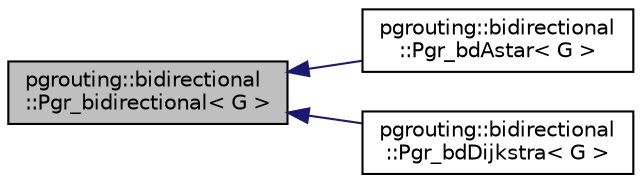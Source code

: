 digraph "pgrouting::bidirectional::Pgr_bidirectional&lt; G &gt;"
{
  edge [fontname="Helvetica",fontsize="10",labelfontname="Helvetica",labelfontsize="10"];
  node [fontname="Helvetica",fontsize="10",shape=record];
  rankdir="LR";
  Node1 [label="pgrouting::bidirectional\l::Pgr_bidirectional\< G \>",height=0.2,width=0.4,color="black", fillcolor="grey75", style="filled", fontcolor="black"];
  Node1 -> Node2 [dir="back",color="midnightblue",fontsize="10",style="solid",fontname="Helvetica"];
  Node2 [label="pgrouting::bidirectional\l::Pgr_bdAstar\< G \>",height=0.2,width=0.4,color="black", fillcolor="white", style="filled",URL="$classpgrouting_1_1bidirectional_1_1Pgr__bdAstar.html"];
  Node1 -> Node3 [dir="back",color="midnightblue",fontsize="10",style="solid",fontname="Helvetica"];
  Node3 [label="pgrouting::bidirectional\l::Pgr_bdDijkstra\< G \>",height=0.2,width=0.4,color="black", fillcolor="white", style="filled",URL="$classpgrouting_1_1bidirectional_1_1Pgr__bdDijkstra.html"];
}
